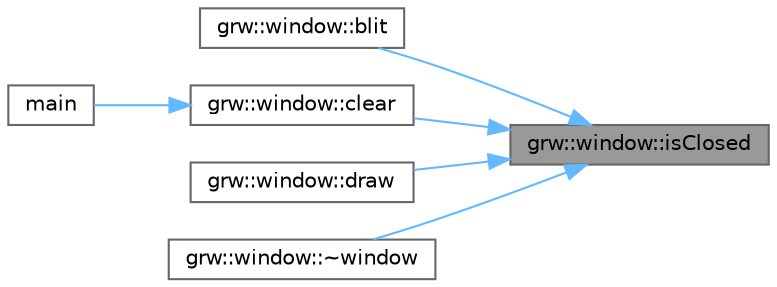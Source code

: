 digraph "grw::window::isClosed"
{
 // LATEX_PDF_SIZE
  bgcolor="transparent";
  edge [fontname=Helvetica,fontsize=10,labelfontname=Helvetica,labelfontsize=10];
  node [fontname=Helvetica,fontsize=10,shape=box,height=0.2,width=0.4];
  rankdir="RL";
  Node1 [label="grw::window::isClosed",height=0.2,width=0.4,color="gray40", fillcolor="grey60", style="filled", fontcolor="black",tooltip=" "];
  Node1 -> Node2 [dir="back",color="steelblue1",style="solid"];
  Node2 [label="grw::window::blit",height=0.2,width=0.4,color="grey40", fillcolor="white", style="filled",URL="$classgrw_1_1window.html#ab598a582254aa708d07fd6c52771ec06",tooltip=" "];
  Node1 -> Node3 [dir="back",color="steelblue1",style="solid"];
  Node3 [label="grw::window::clear",height=0.2,width=0.4,color="grey40", fillcolor="white", style="filled",URL="$classgrw_1_1window.html#ab65ca772964e7d3f458fab326fd1aa40",tooltip=" "];
  Node3 -> Node4 [dir="back",color="steelblue1",style="solid"];
  Node4 [label="main",height=0.2,width=0.4,color="grey40", fillcolor="white", style="filled",URL="$main_07graph_08_8cpp.html#a840291bc02cba5474a4cb46a9b9566fe",tooltip=" "];
  Node1 -> Node5 [dir="back",color="steelblue1",style="solid"];
  Node5 [label="grw::window::draw",height=0.2,width=0.4,color="grey40", fillcolor="white", style="filled",URL="$classgrw_1_1window.html#a3af7e2b7947c6333bdf6ac3eb03d0331",tooltip=" "];
  Node1 -> Node6 [dir="back",color="steelblue1",style="solid"];
  Node6 [label="grw::window::~window",height=0.2,width=0.4,color="grey40", fillcolor="white", style="filled",URL="$classgrw_1_1window.html#a52e1afbd53c8796522a180b144c375a0",tooltip=" "];
}
